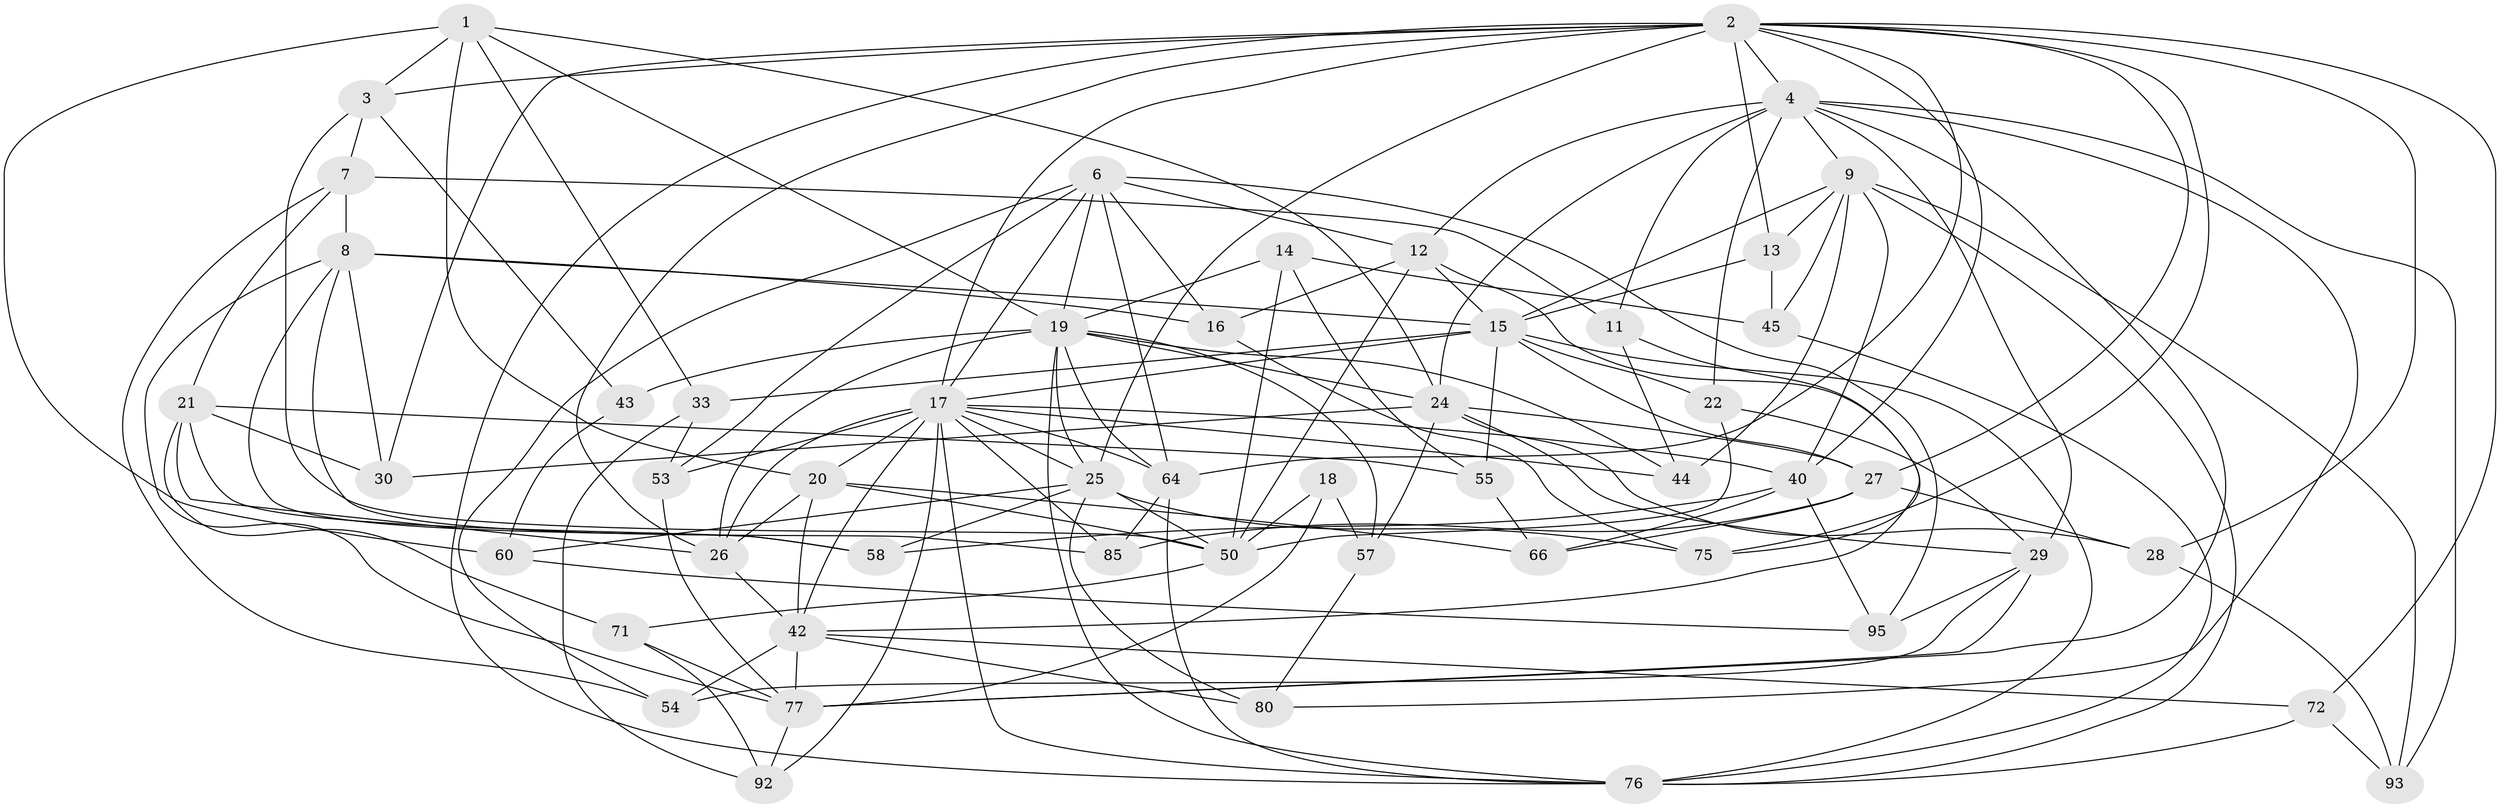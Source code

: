 // original degree distribution, {4: 1.0}
// Generated by graph-tools (version 1.1) at 2025/16/03/09/25 04:16:19]
// undirected, 52 vertices, 150 edges
graph export_dot {
graph [start="1"]
  node [color=gray90,style=filled];
  1 [super="+47"];
  2 [super="+74+10+34"];
  3 [super="+49"];
  4 [super="+73+5"];
  6 [super="+23"];
  7 [super="+62"];
  8 [super="+102+82"];
  9 [super="+59+81"];
  11;
  12 [super="+63"];
  13;
  14;
  15 [super="+69"];
  16;
  17 [super="+52+65+70"];
  18;
  19 [super="+36+32+51"];
  20 [super="+48"];
  21 [super="+46"];
  22;
  24 [super="+90+31"];
  25 [super="+35"];
  26 [super="+41"];
  27 [super="+100"];
  28;
  29 [super="+79"];
  30;
  33;
  40 [super="+78"];
  42 [super="+94+97"];
  43;
  44 [super="+68"];
  45;
  50 [super="+89+61"];
  53;
  54;
  55;
  57;
  58;
  60;
  64 [super="+67"];
  66;
  71;
  72;
  75;
  76 [super="+91"];
  77 [super="+87"];
  80;
  85;
  92;
  93;
  95;
  1 -- 20;
  1 -- 33;
  1 -- 24;
  1 -- 19;
  1 -- 60;
  1 -- 3;
  2 -- 13;
  2 -- 72;
  2 -- 75;
  2 -- 4;
  2 -- 40;
  2 -- 27;
  2 -- 30;
  2 -- 76;
  2 -- 64;
  2 -- 17;
  2 -- 26;
  2 -- 28;
  2 -- 3;
  2 -- 25;
  3 -- 7;
  3 -- 43;
  3 -- 50 [weight=2];
  4 -- 22;
  4 -- 24;
  4 -- 9;
  4 -- 11;
  4 -- 80;
  4 -- 29;
  4 -- 93;
  4 -- 12;
  4 -- 77;
  6 -- 95;
  6 -- 64;
  6 -- 12;
  6 -- 16;
  6 -- 17;
  6 -- 19;
  6 -- 53;
  6 -- 54;
  7 -- 11;
  7 -- 54;
  7 -- 21;
  7 -- 8 [weight=2];
  8 -- 15;
  8 -- 30;
  8 -- 16;
  8 -- 58;
  8 -- 85;
  8 -- 77;
  9 -- 44;
  9 -- 93;
  9 -- 15;
  9 -- 45;
  9 -- 40;
  9 -- 76;
  9 -- 13;
  11 -- 75;
  11 -- 44;
  12 -- 42;
  12 -- 16;
  12 -- 15;
  12 -- 50;
  13 -- 15;
  13 -- 45;
  14 -- 55;
  14 -- 45;
  14 -- 50;
  14 -- 19;
  15 -- 76;
  15 -- 33;
  15 -- 17;
  15 -- 22;
  15 -- 55;
  15 -- 27;
  16 -- 75;
  17 -- 20;
  17 -- 64;
  17 -- 42;
  17 -- 92;
  17 -- 25;
  17 -- 53;
  17 -- 85;
  17 -- 40;
  17 -- 26;
  17 -- 44;
  17 -- 76;
  18 -- 77;
  18 -- 57;
  18 -- 50 [weight=2];
  19 -- 57;
  19 -- 44 [weight=3];
  19 -- 64;
  19 -- 43 [weight=2];
  19 -- 76;
  19 -- 25;
  19 -- 24;
  19 -- 26;
  20 -- 66;
  20 -- 42;
  20 -- 26;
  20 -- 50;
  21 -- 58;
  21 -- 55;
  21 -- 26;
  21 -- 30;
  21 -- 71;
  22 -- 50;
  22 -- 29;
  24 -- 28;
  24 -- 27;
  24 -- 29;
  24 -- 57;
  24 -- 30;
  25 -- 50;
  25 -- 58;
  25 -- 80;
  25 -- 75;
  25 -- 60;
  26 -- 42;
  27 -- 66;
  27 -- 28;
  27 -- 85;
  28 -- 93;
  29 -- 95;
  29 -- 54;
  29 -- 77;
  33 -- 53;
  33 -- 92;
  40 -- 95;
  40 -- 66;
  40 -- 58;
  42 -- 80;
  42 -- 72;
  42 -- 54;
  42 -- 77;
  43 -- 60;
  45 -- 76;
  50 -- 71;
  53 -- 77;
  55 -- 66;
  57 -- 80;
  60 -- 95;
  64 -- 85;
  64 -- 76;
  71 -- 92;
  71 -- 77;
  72 -- 93;
  72 -- 76;
  77 -- 92;
}

